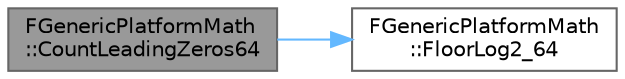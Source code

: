 digraph "FGenericPlatformMath::CountLeadingZeros64"
{
 // INTERACTIVE_SVG=YES
 // LATEX_PDF_SIZE
  bgcolor="transparent";
  edge [fontname=Helvetica,fontsize=10,labelfontname=Helvetica,labelfontsize=10];
  node [fontname=Helvetica,fontsize=10,shape=box,height=0.2,width=0.4];
  rankdir="LR";
  Node1 [id="Node000001",label="FGenericPlatformMath\l::CountLeadingZeros64",height=0.2,width=0.4,color="gray40", fillcolor="grey60", style="filled", fontcolor="black",tooltip="Counts the number of leading zeros in the bit representation of the 64-bit value."];
  Node1 -> Node2 [id="edge1_Node000001_Node000002",color="steelblue1",style="solid",tooltip=" "];
  Node2 [id="Node000002",label="FGenericPlatformMath\l::FloorLog2_64",height=0.2,width=0.4,color="grey40", fillcolor="white", style="filled",URL="$dd/d7b/structFGenericPlatformMath.html#a65baa61c5398462eeefbef43329851c9",tooltip="Computes the base 2 logarithm for a 64-bit value."];
}
